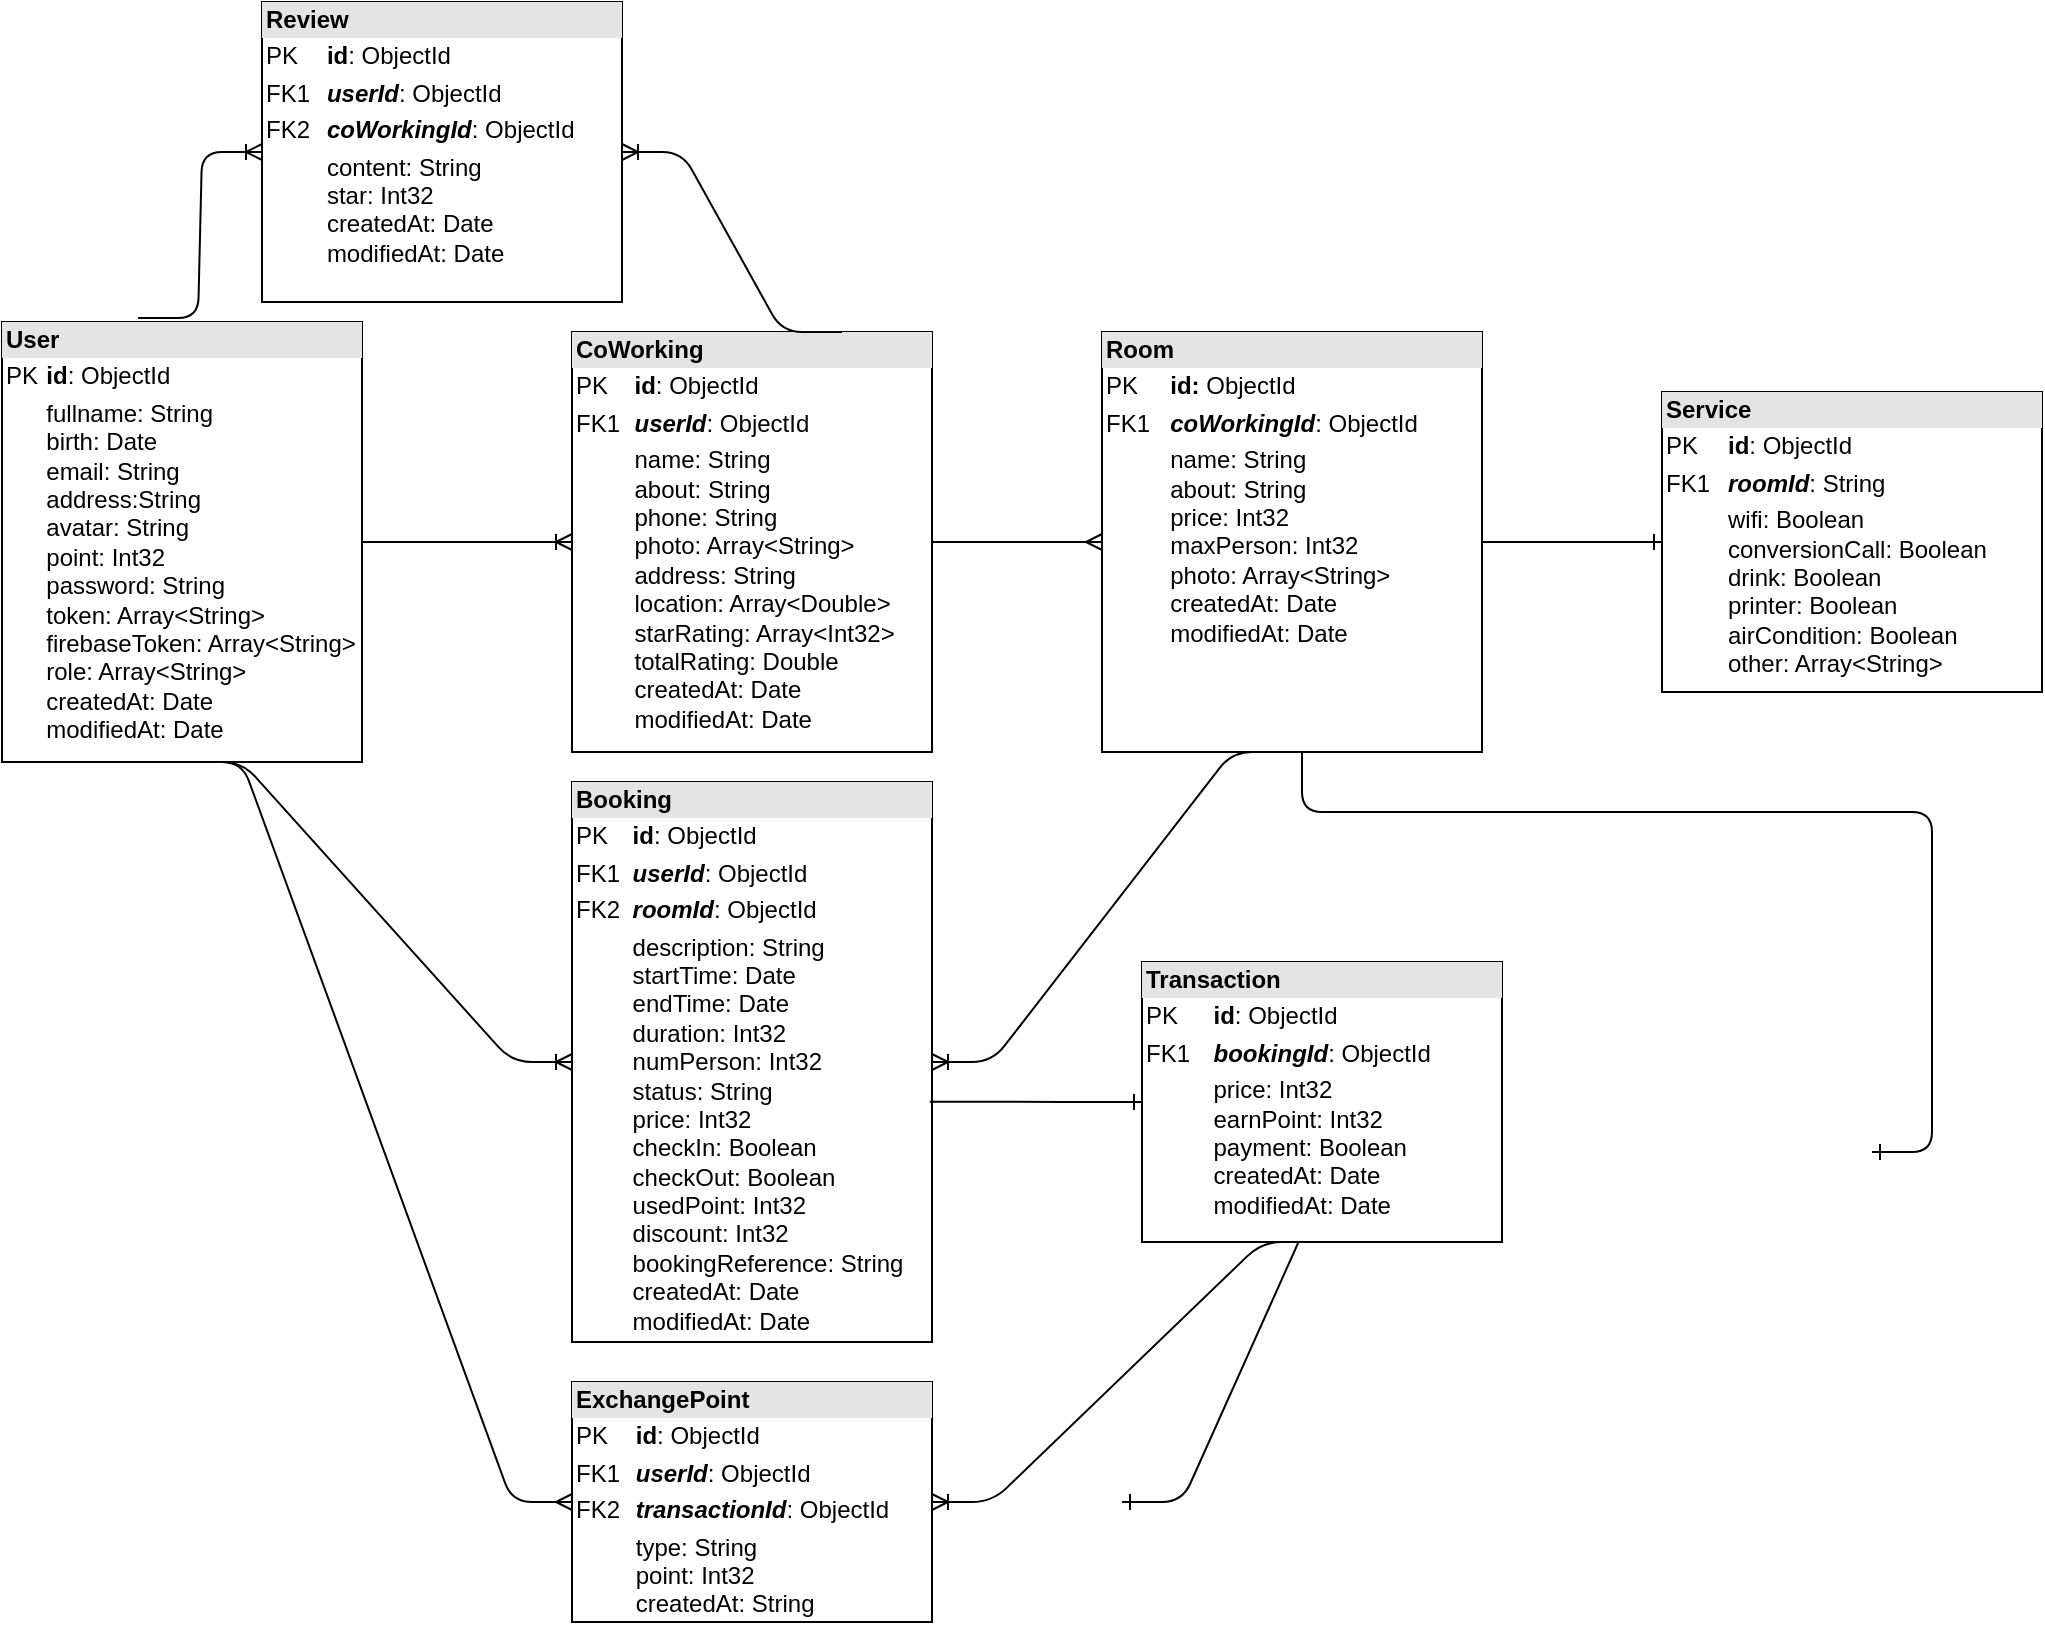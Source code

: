 <mxfile version="14.1.8" type="github"><diagram id="R2lEEEUBdFMjLlhIrx00" name="Page-1"><mxGraphModel dx="2523" dy="2046" grid="1" gridSize="10" guides="1" tooltips="1" connect="1" arrows="1" fold="1" page="1" pageScale="1" pageWidth="850" pageHeight="1100" math="0" shadow="0" extFonts="Permanent Marker^https://fonts.googleapis.com/css?family=Permanent+Marker"><root><mxCell id="0"/><mxCell id="1" parent="0"/><mxCell id="C-vyLk0tnHw3VtMMgP7b-1" value="" style="edgeStyle=entityRelationEdgeStyle;endArrow=ERzeroToMany;startArrow=ERone;endFill=1;startFill=0;" parent="1" source="C-vyLk0tnHw3VtMMgP7b-24" edge="1"><mxGeometry width="100" height="100" relative="1" as="geometry"><mxPoint x="340" y="720" as="sourcePoint"/><mxPoint x="465" y="575" as="targetPoint"/></mxGeometry></mxCell><mxCell id="C-vyLk0tnHw3VtMMgP7b-12" value="" style="edgeStyle=entityRelationEdgeStyle;endArrow=ERzeroToMany;startArrow=ERone;endFill=1;startFill=0;" parent="1" target="C-vyLk0tnHw3VtMMgP7b-17" edge="1"><mxGeometry width="100" height="100" relative="1" as="geometry"><mxPoint x="715" y="545" as="sourcePoint"/><mxPoint x="460" y="205" as="targetPoint"/></mxGeometry></mxCell><mxCell id="uFh9z6F1MRZXEkdcedLP-1" value="&lt;div style=&quot;box-sizing: border-box ; width: 100% ; background: #e4e4e4 ; padding: 2px&quot;&gt;&lt;b&gt;User&lt;/b&gt;&lt;br&gt;&lt;/div&gt;&lt;table style=&quot;width: 100% ; font-size: 1em&quot; cellspacing=&quot;0&quot; cellpadding=&quot;2&quot;&gt;&lt;tbody&gt;&lt;tr&gt;&lt;td&gt;PK&lt;/td&gt;&lt;td&gt;&lt;b&gt;id&lt;/b&gt;: ObjectId&lt;br&gt;&lt;/td&gt;&lt;/tr&gt;&lt;tr&gt;&lt;td&gt;&lt;br&gt;&lt;/td&gt;&lt;td&gt;fullname: String&lt;br&gt;birth: Date&lt;br&gt;email: String&lt;br&gt;address:String&lt;br&gt;avatar: String&lt;br&gt;point: Int32&lt;br&gt;password: String&lt;br&gt;token: Array&amp;lt;String&amp;gt;&lt;br&gt;firebaseToken: Array&amp;lt;String&amp;gt;&lt;br&gt;role: Array&amp;lt;String&amp;gt;&lt;br&gt;createdAt: Date&lt;br&gt;modifiedAt: Date&lt;br&gt;&lt;br&gt;&lt;br&gt;&lt;/td&gt;&lt;/tr&gt;&lt;tr&gt;&lt;td&gt;&lt;br&gt;&lt;/td&gt;&lt;td&gt;&lt;br&gt;&lt;/td&gt;&lt;/tr&gt;&lt;/tbody&gt;&lt;/table&gt;" style="verticalAlign=top;align=left;overflow=fill;html=1;" vertex="1" parent="1"><mxGeometry x="-220" y="130" width="180" height="220" as="geometry"/></mxCell><mxCell id="uFh9z6F1MRZXEkdcedLP-2" value="&lt;div style=&quot;box-sizing: border-box ; width: 100% ; background: #e4e4e4 ; padding: 2px&quot;&gt;&lt;b&gt;CoWorking&lt;/b&gt;&lt;/div&gt;&lt;table style=&quot;width: 100% ; font-size: 1em&quot; cellspacing=&quot;0&quot; cellpadding=&quot;2&quot;&gt;&lt;tbody&gt;&lt;tr&gt;&lt;td&gt;PK&lt;/td&gt;&lt;td&gt;&lt;b&gt;id&lt;/b&gt;: ObjectId&lt;br&gt;&lt;/td&gt;&lt;/tr&gt;&lt;tr&gt;&lt;td&gt;FK1&lt;/td&gt;&lt;td&gt;&lt;b&gt;&lt;i&gt;userId&lt;/i&gt;&lt;/b&gt;: ObjectId&lt;br&gt;&lt;/td&gt;&lt;/tr&gt;&lt;tr&gt;&lt;td&gt;&lt;br&gt;&lt;/td&gt;&lt;td&gt;name: String&lt;br&gt;about: String&lt;br&gt;phone: String&lt;br&gt;photo: Array&amp;lt;String&amp;gt;&lt;br&gt;address: String&lt;br&gt;location: Array&amp;lt;Double&amp;gt;&lt;br&gt;starRating: Array&amp;lt;Int32&amp;gt;&lt;br&gt;totalRating: Double&lt;br&gt;createdAt: Date&lt;br&gt;modifiedAt: Date&lt;br&gt;&lt;br&gt;&lt;/td&gt;&lt;/tr&gt;&lt;/tbody&gt;&lt;/table&gt;" style="verticalAlign=top;align=left;overflow=fill;html=1;fillColor=#ffffff;gradientColor=none;" vertex="1" parent="1"><mxGeometry x="65" y="135" width="180" height="210" as="geometry"/></mxCell><mxCell id="uFh9z6F1MRZXEkdcedLP-3" value="&lt;div style=&quot;box-sizing: border-box ; width: 100% ; background: #e4e4e4 ; padding: 2px&quot;&gt;&lt;b&gt;Room&lt;/b&gt;&lt;/div&gt;&lt;table style=&quot;width: 100% ; font-size: 1em&quot; cellspacing=&quot;0&quot; cellpadding=&quot;2&quot;&gt;&lt;tbody&gt;&lt;tr&gt;&lt;td&gt;PK&lt;/td&gt;&lt;td&gt;&lt;b&gt;id: &lt;/b&gt;ObjectId&lt;br&gt;&lt;b&gt;&lt;/b&gt;&lt;/td&gt;&lt;/tr&gt;&lt;tr&gt;&lt;td&gt;FK1&lt;/td&gt;&lt;td&gt;&lt;i&gt;&lt;b&gt;coWorkingId&lt;/b&gt;&lt;/i&gt;: ObjectId&lt;br&gt;&lt;/td&gt;&lt;/tr&gt;&lt;tr&gt;&lt;td&gt;&lt;br&gt;&lt;/td&gt;&lt;td&gt;name: String&lt;br&gt;about: String&lt;br&gt;price: Int32&lt;br&gt;maxPerson: Int32&lt;br&gt;photo: Array&amp;lt;String&amp;gt;&lt;br&gt;createdAt: Date&lt;br&gt;modifiedAt: Date&lt;br&gt;&lt;br&gt;&lt;/td&gt;&lt;/tr&gt;&lt;/tbody&gt;&lt;/table&gt;" style="verticalAlign=top;align=left;overflow=fill;html=1;fillColor=#ffffff;gradientColor=none;" vertex="1" parent="1"><mxGeometry x="330" y="135" width="190" height="210" as="geometry"/></mxCell><mxCell id="uFh9z6F1MRZXEkdcedLP-16" value="" style="edgeStyle=entityRelationEdgeStyle;fontSize=12;html=1;endArrow=ERoneToMany;" edge="1" parent="1" source="uFh9z6F1MRZXEkdcedLP-1" target="uFh9z6F1MRZXEkdcedLP-2"><mxGeometry width="100" height="100" relative="1" as="geometry"><mxPoint x="100" y="490" as="sourcePoint"/><mxPoint x="200" y="390" as="targetPoint"/></mxGeometry></mxCell><mxCell id="uFh9z6F1MRZXEkdcedLP-17" value="" style="edgeStyle=entityRelationEdgeStyle;fontSize=12;html=1;endArrow=ERmany;" edge="1" parent="1" source="uFh9z6F1MRZXEkdcedLP-2" target="uFh9z6F1MRZXEkdcedLP-3"><mxGeometry width="100" height="100" relative="1" as="geometry"><mxPoint x="100" y="490" as="sourcePoint"/><mxPoint x="200" y="390" as="targetPoint"/></mxGeometry></mxCell><mxCell id="uFh9z6F1MRZXEkdcedLP-31" value="&lt;div style=&quot;box-sizing: border-box ; width: 100% ; background: #e4e4e4 ; padding: 2px&quot;&gt;&lt;b&gt;Service&lt;/b&gt;&lt;/div&gt;&lt;table style=&quot;width: 100% ; font-size: 1em&quot; cellspacing=&quot;0&quot; cellpadding=&quot;2&quot;&gt;&lt;tbody&gt;&lt;tr&gt;&lt;td&gt;PK&lt;/td&gt;&lt;td&gt;&lt;b&gt;id&lt;/b&gt;: ObjectId&lt;br&gt;&lt;/td&gt;&lt;/tr&gt;&lt;tr&gt;&lt;td&gt;FK1&lt;/td&gt;&lt;td&gt;&lt;i&gt;&lt;b&gt;roomId&lt;/b&gt;&lt;/i&gt;: String&lt;br&gt;&lt;/td&gt;&lt;/tr&gt;&lt;tr&gt;&lt;td&gt;&lt;br&gt;&lt;/td&gt;&lt;td&gt;wifi: Boolean&lt;br&gt;conversionCall: Boolean&lt;br&gt;drink: Boolean&lt;br&gt;printer: Boolean&lt;br&gt;airCondition: Boolean&lt;br&gt;other: Array&amp;lt;String&amp;gt;&lt;br&gt;&lt;br&gt;&lt;/td&gt;&lt;/tr&gt;&lt;/tbody&gt;&lt;/table&gt;" style="verticalAlign=top;align=left;overflow=fill;html=1;" vertex="1" parent="1"><mxGeometry x="610" y="165" width="190" height="150" as="geometry"/></mxCell><mxCell id="uFh9z6F1MRZXEkdcedLP-32" value="" style="edgeStyle=entityRelationEdgeStyle;fontSize=12;html=1;endArrow=ERone;endFill=1;" edge="1" parent="1" source="uFh9z6F1MRZXEkdcedLP-3" target="uFh9z6F1MRZXEkdcedLP-31"><mxGeometry width="100" height="100" relative="1" as="geometry"><mxPoint x="370" y="470" as="sourcePoint"/><mxPoint x="660" y="360" as="targetPoint"/></mxGeometry></mxCell><mxCell id="uFh9z6F1MRZXEkdcedLP-33" value="&lt;div style=&quot;box-sizing: border-box ; width: 100% ; background: #e4e4e4 ; padding: 2px&quot;&gt;&lt;b&gt;Review&lt;/b&gt;&lt;/div&gt;&lt;table style=&quot;width: 100% ; font-size: 1em&quot; cellspacing=&quot;0&quot; cellpadding=&quot;2&quot;&gt;&lt;tbody&gt;&lt;tr&gt;&lt;td&gt;PK&lt;/td&gt;&lt;td&gt;&lt;b&gt;id&lt;/b&gt;: ObjectId&lt;br&gt;&lt;/td&gt;&lt;/tr&gt;&lt;tr&gt;&lt;td&gt;FK1&lt;/td&gt;&lt;td&gt;&lt;i&gt;&lt;b&gt;userId&lt;/b&gt;&lt;/i&gt;: ObjectId&lt;br&gt;&lt;/td&gt;&lt;/tr&gt;&lt;tr&gt;&lt;td&gt;FK2&lt;br&gt;&lt;/td&gt;&lt;td&gt;&lt;i&gt;&lt;b&gt;coWorkingId&lt;/b&gt;&lt;/i&gt;: ObjectId&lt;br&gt;&lt;/td&gt;&lt;/tr&gt;&lt;tr&gt;&lt;td&gt;&lt;br&gt;&lt;/td&gt;&lt;td&gt;content: String&lt;br&gt;star: Int32&lt;br&gt;createdAt: Date&lt;br&gt;modifiedAt: Date&lt;br&gt;&lt;br&gt;&lt;/td&gt;&lt;/tr&gt;&lt;/tbody&gt;&lt;/table&gt;" style="verticalAlign=top;align=left;overflow=fill;html=1;" vertex="1" parent="1"><mxGeometry x="-90" y="-30" width="180" height="150" as="geometry"/></mxCell><mxCell id="uFh9z6F1MRZXEkdcedLP-34" value="" style="edgeStyle=entityRelationEdgeStyle;fontSize=12;html=1;endArrow=ERoneToMany;entryX=0;entryY=0.5;entryDx=0;entryDy=0;exitX=0.378;exitY=-0.009;exitDx=0;exitDy=0;exitPerimeter=0;" edge="1" parent="1" source="uFh9z6F1MRZXEkdcedLP-1" target="uFh9z6F1MRZXEkdcedLP-33"><mxGeometry width="100" height="100" relative="1" as="geometry"><mxPoint x="-120" y="150" as="sourcePoint"/><mxPoint x="-20" y="50" as="targetPoint"/></mxGeometry></mxCell><mxCell id="uFh9z6F1MRZXEkdcedLP-36" value="" style="edgeStyle=entityRelationEdgeStyle;fontSize=12;html=1;endArrow=ERoneToMany;exitX=0.75;exitY=0;exitDx=0;exitDy=0;" edge="1" parent="1" source="uFh9z6F1MRZXEkdcedLP-2" target="uFh9z6F1MRZXEkdcedLP-33"><mxGeometry width="100" height="100" relative="1" as="geometry"><mxPoint x="260" y="200" as="sourcePoint"/><mxPoint x="360" y="100" as="targetPoint"/></mxGeometry></mxCell><mxCell id="uFh9z6F1MRZXEkdcedLP-37" value="&lt;div style=&quot;box-sizing: border-box ; width: 100% ; background: #e4e4e4 ; padding: 2px&quot;&gt;&lt;b&gt;Booking&lt;/b&gt;&lt;/div&gt;&lt;table style=&quot;width: 100% ; font-size: 1em&quot; cellspacing=&quot;0&quot; cellpadding=&quot;2&quot;&gt;&lt;tbody&gt;&lt;tr&gt;&lt;td&gt;PK&lt;/td&gt;&lt;td&gt;&lt;b&gt;id&lt;/b&gt;: ObjectId&lt;br&gt;&lt;/td&gt;&lt;/tr&gt;&lt;tr&gt;&lt;td&gt;FK1&lt;/td&gt;&lt;td&gt;&lt;i&gt;&lt;b&gt;userId&lt;/b&gt;&lt;/i&gt;: ObjectId&lt;br&gt;&lt;/td&gt;&lt;/tr&gt;&lt;tr&gt;&lt;td&gt;FK2&lt;br&gt;&lt;/td&gt;&lt;td&gt;&lt;i&gt;&lt;b&gt;roomId&lt;/b&gt;&lt;/i&gt;: ObjectId&lt;br&gt;&lt;/td&gt;&lt;/tr&gt;&lt;tr&gt;&lt;td&gt;&lt;br&gt;&lt;/td&gt;&lt;td&gt;description: String&lt;br&gt;startTime: Date&lt;br&gt;endTime: Date&lt;br&gt;duration: Int32&lt;br&gt;numPerson: Int32&lt;br&gt;status: String&lt;br&gt;price: Int32&lt;br&gt;checkIn: Boolean &lt;br&gt;checkOut: Boolean&lt;br&gt;usedPoint: Int32&lt;br&gt;discount: Int32&lt;br&gt;bookingReference: String&lt;br&gt;createdAt: Date&lt;br&gt;modifiedAt: Date&lt;br&gt;&lt;br&gt;&lt;/td&gt;&lt;/tr&gt;&lt;/tbody&gt;&lt;/table&gt;" style="verticalAlign=top;align=left;overflow=fill;html=1;" vertex="1" parent="1"><mxGeometry x="65" y="360" width="180" height="280" as="geometry"/></mxCell><mxCell id="uFh9z6F1MRZXEkdcedLP-38" value="" style="edgeStyle=entityRelationEdgeStyle;fontSize=12;html=1;endArrow=ERoneToMany;exitX=0.5;exitY=1;exitDx=0;exitDy=0;entryX=0;entryY=0.5;entryDx=0;entryDy=0;" edge="1" parent="1" source="uFh9z6F1MRZXEkdcedLP-1" target="uFh9z6F1MRZXEkdcedLP-37"><mxGeometry width="100" height="100" relative="1" as="geometry"><mxPoint x="260" y="360" as="sourcePoint"/><mxPoint x="360" y="260" as="targetPoint"/></mxGeometry></mxCell><mxCell id="uFh9z6F1MRZXEkdcedLP-39" value="" style="edgeStyle=entityRelationEdgeStyle;fontSize=12;html=1;endArrow=ERoneToMany;exitX=0.5;exitY=1;exitDx=0;exitDy=0;" edge="1" parent="1" source="uFh9z6F1MRZXEkdcedLP-3" target="uFh9z6F1MRZXEkdcedLP-37"><mxGeometry width="100" height="100" relative="1" as="geometry"><mxPoint x="260" y="360" as="sourcePoint"/><mxPoint x="360" y="260" as="targetPoint"/></mxGeometry></mxCell><mxCell id="uFh9z6F1MRZXEkdcedLP-40" value="&lt;div style=&quot;box-sizing: border-box ; width: 100% ; background: #e4e4e4 ; padding: 2px&quot;&gt;&lt;b&gt;Transaction&lt;/b&gt;&lt;/div&gt;&lt;table style=&quot;width: 100% ; font-size: 1em&quot; cellspacing=&quot;0&quot; cellpadding=&quot;2&quot;&gt;&lt;tbody&gt;&lt;tr&gt;&lt;td&gt;PK&lt;/td&gt;&lt;td&gt;&lt;b&gt;id&lt;/b&gt;: ObjectId&lt;br&gt;&lt;/td&gt;&lt;/tr&gt;&lt;tr&gt;&lt;td&gt;FK1&lt;/td&gt;&lt;td&gt;&lt;i&gt;&lt;b&gt;bookingId&lt;/b&gt;&lt;/i&gt;: ObjectId&lt;br&gt;&lt;/td&gt;&lt;/tr&gt;&lt;tr&gt;&lt;td&gt;&lt;br&gt;&lt;/td&gt;&lt;td&gt;price: Int32&lt;br&gt;earnPoint: Int32&lt;br&gt;payment: Boolean&lt;br&gt;createdAt: Date&lt;br&gt;modifiedAt: Date&lt;br&gt;&lt;br&gt;&lt;/td&gt;&lt;/tr&gt;&lt;/tbody&gt;&lt;/table&gt;" style="verticalAlign=top;align=left;overflow=fill;html=1;" vertex="1" parent="1"><mxGeometry x="350" y="450" width="180" height="140" as="geometry"/></mxCell><mxCell id="uFh9z6F1MRZXEkdcedLP-41" value="" style="edgeStyle=entityRelationEdgeStyle;fontSize=12;html=1;endArrow=ERone;endFill=1;exitX=0.994;exitY=0.571;exitDx=0;exitDy=0;exitPerimeter=0;" edge="1" parent="1" source="uFh9z6F1MRZXEkdcedLP-37" target="uFh9z6F1MRZXEkdcedLP-40"><mxGeometry width="100" height="100" relative="1" as="geometry"><mxPoint x="253" y="560" as="sourcePoint"/><mxPoint x="360" y="250" as="targetPoint"/></mxGeometry></mxCell><mxCell id="uFh9z6F1MRZXEkdcedLP-42" value="&lt;div style=&quot;box-sizing: border-box ; width: 100% ; background: #e4e4e4 ; padding: 2px&quot;&gt;&lt;b&gt;ExchangePoint&lt;/b&gt;&lt;br&gt;&lt;/div&gt;&lt;table style=&quot;width: 100% ; font-size: 1em&quot; cellspacing=&quot;0&quot; cellpadding=&quot;2&quot;&gt;&lt;tbody&gt;&lt;tr&gt;&lt;td&gt;PK&lt;/td&gt;&lt;td&gt;&lt;b&gt;id&lt;/b&gt;: ObjectId&lt;br&gt;&lt;/td&gt;&lt;/tr&gt;&lt;tr&gt;&lt;td&gt;FK1&lt;/td&gt;&lt;td&gt;&lt;i&gt;&lt;b&gt;userId&lt;/b&gt;&lt;/i&gt;: ObjectId&lt;br&gt;&lt;/td&gt;&lt;/tr&gt;&lt;tr&gt;&lt;td&gt;FK2&lt;br&gt;&lt;/td&gt;&lt;td&gt;&lt;i&gt;&lt;b&gt;transactionId&lt;/b&gt;&lt;/i&gt;: ObjectId&lt;br&gt;&lt;/td&gt;&lt;/tr&gt;&lt;tr&gt;&lt;td&gt;&lt;br&gt;&lt;/td&gt;&lt;td&gt;type: String&lt;br&gt;point: Int32&lt;br&gt;createdAt: String&lt;br&gt;&lt;br&gt;&lt;/td&gt;&lt;/tr&gt;&lt;/tbody&gt;&lt;/table&gt;" style="verticalAlign=top;align=left;overflow=fill;html=1;" vertex="1" parent="1"><mxGeometry x="65" y="660" width="180" height="120" as="geometry"/></mxCell><mxCell id="uFh9z6F1MRZXEkdcedLP-45" value="" style="edgeStyle=entityRelationEdgeStyle;fontSize=12;html=1;endArrow=ERmany;exitX=0.5;exitY=1;exitDx=0;exitDy=0;" edge="1" parent="1" source="uFh9z6F1MRZXEkdcedLP-1" target="uFh9z6F1MRZXEkdcedLP-42"><mxGeometry width="100" height="100" relative="1" as="geometry"><mxPoint x="-380" y="320" as="sourcePoint"/><mxPoint x="-240" y="60" as="targetPoint"/></mxGeometry></mxCell><mxCell id="uFh9z6F1MRZXEkdcedLP-47" value="" style="edgeStyle=entityRelationEdgeStyle;fontSize=12;html=1;endArrow=ERoneToMany;exitX=0.5;exitY=1;exitDx=0;exitDy=0;" edge="1" parent="1" source="uFh9z6F1MRZXEkdcedLP-40" target="uFh9z6F1MRZXEkdcedLP-42"><mxGeometry width="100" height="100" relative="1" as="geometry"><mxPoint x="260" y="470" as="sourcePoint"/><mxPoint x="360" y="370" as="targetPoint"/></mxGeometry></mxCell></root></mxGraphModel></diagram></mxfile>